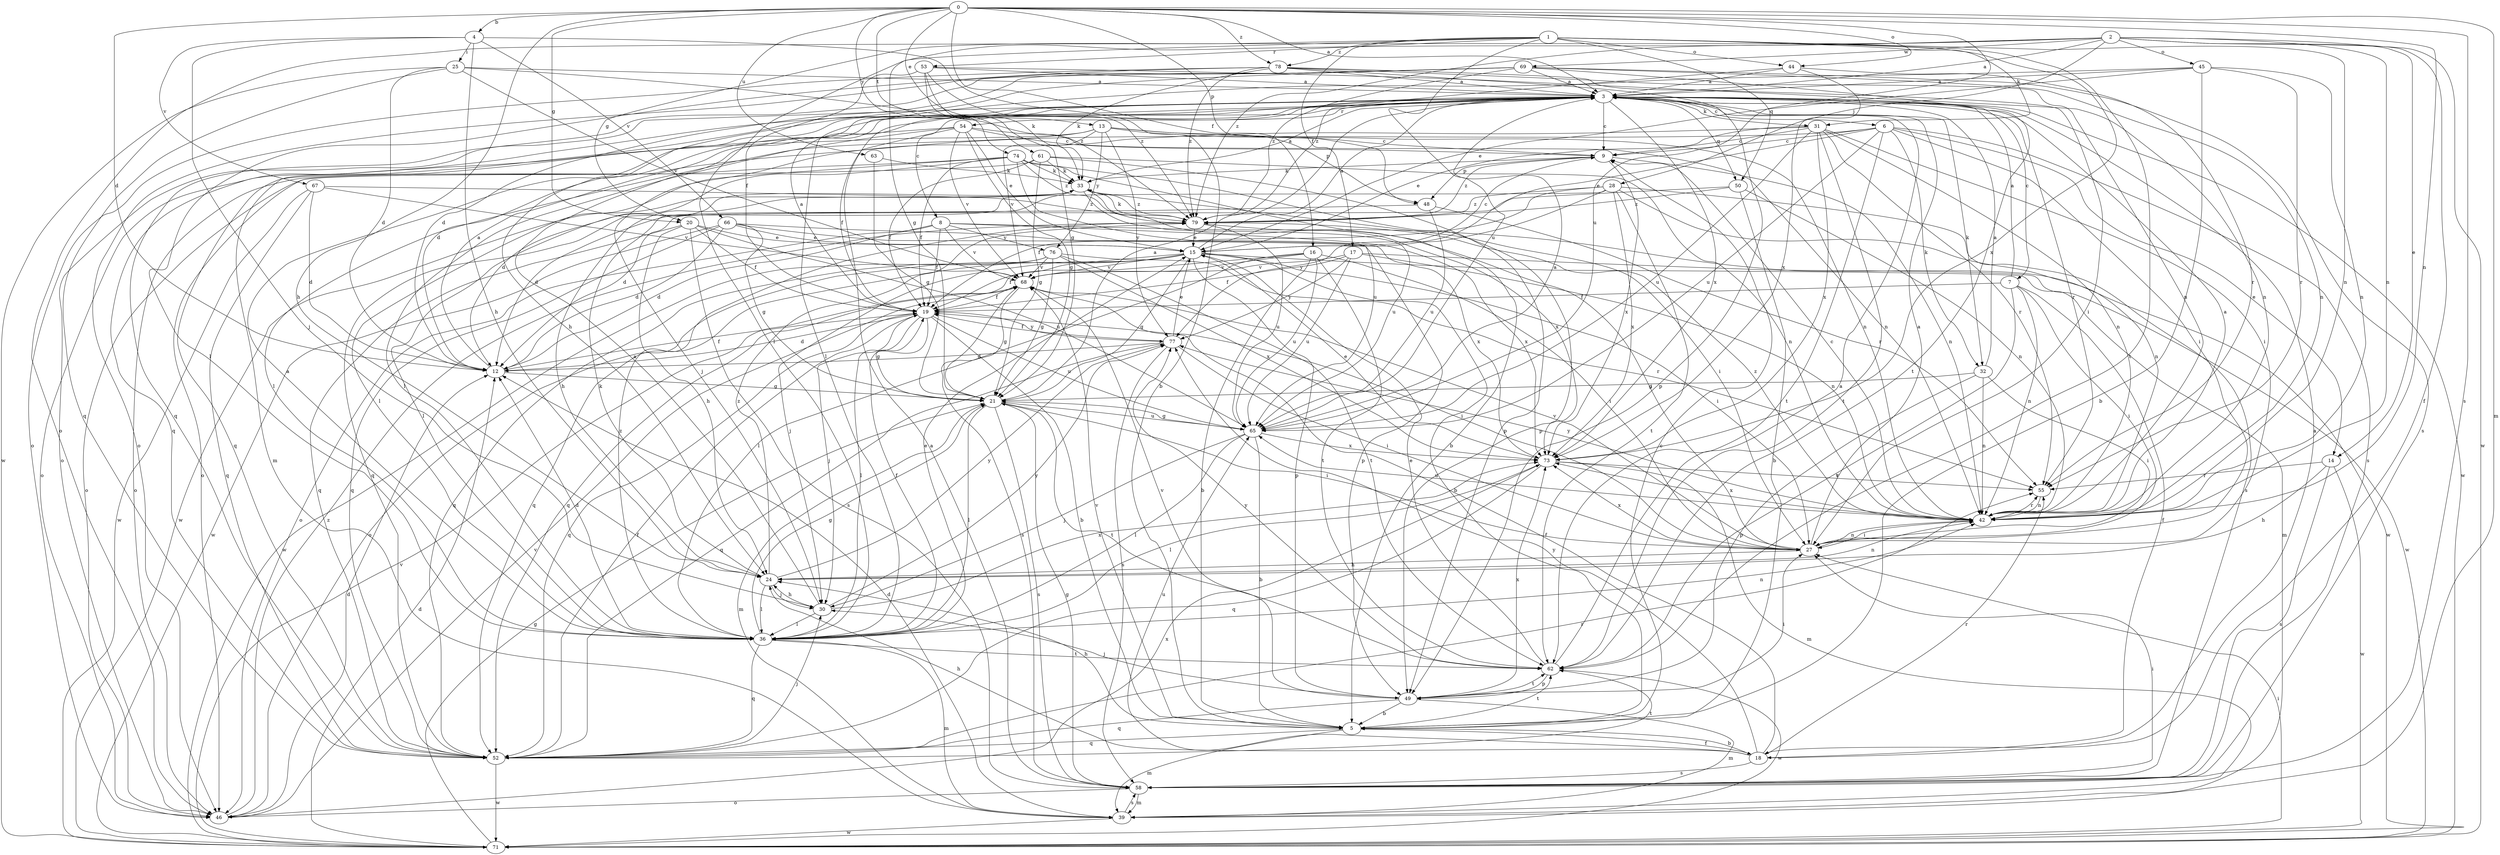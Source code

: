 strict digraph  {
0;
1;
2;
3;
4;
5;
6;
7;
8;
9;
12;
13;
14;
15;
16;
17;
18;
19;
20;
21;
24;
25;
27;
28;
30;
31;
32;
33;
36;
39;
42;
44;
45;
46;
48;
49;
50;
52;
53;
54;
55;
58;
61;
62;
63;
65;
66;
67;
68;
69;
71;
73;
74;
76;
77;
78;
79;
0 -> 3  [label=a];
0 -> 4  [label=b];
0 -> 12  [label=d];
0 -> 13  [label=e];
0 -> 16  [label=f];
0 -> 20  [label=g];
0 -> 24  [label=h];
0 -> 39  [label=m];
0 -> 42  [label=n];
0 -> 44  [label=o];
0 -> 48  [label=p];
0 -> 58  [label=s];
0 -> 61  [label=t];
0 -> 63  [label=u];
0 -> 65  [label=u];
0 -> 74  [label=y];
0 -> 78  [label=z];
1 -> 17  [label=f];
1 -> 20  [label=g];
1 -> 21  [label=g];
1 -> 31  [label=k];
1 -> 42  [label=n];
1 -> 44  [label=o];
1 -> 50  [label=q];
1 -> 53  [label=r];
1 -> 62  [label=t];
1 -> 65  [label=u];
1 -> 73  [label=x];
1 -> 78  [label=z];
2 -> 3  [label=a];
2 -> 14  [label=e];
2 -> 18  [label=f];
2 -> 28  [label=j];
2 -> 36  [label=l];
2 -> 42  [label=n];
2 -> 45  [label=o];
2 -> 46  [label=o];
2 -> 69  [label=w];
2 -> 71  [label=w];
2 -> 79  [label=z];
3 -> 6  [label=c];
3 -> 7  [label=c];
3 -> 8  [label=c];
3 -> 9  [label=c];
3 -> 12  [label=d];
3 -> 31  [label=k];
3 -> 32  [label=k];
3 -> 39  [label=m];
3 -> 46  [label=o];
3 -> 50  [label=q];
3 -> 52  [label=q];
3 -> 54  [label=r];
3 -> 55  [label=r];
3 -> 71  [label=w];
3 -> 73  [label=x];
4 -> 5  [label=b];
4 -> 24  [label=h];
4 -> 25  [label=i];
4 -> 30  [label=j];
4 -> 66  [label=v];
4 -> 67  [label=v];
5 -> 9  [label=c];
5 -> 18  [label=f];
5 -> 24  [label=h];
5 -> 39  [label=m];
5 -> 52  [label=q];
5 -> 62  [label=t];
5 -> 68  [label=v];
6 -> 9  [label=c];
6 -> 14  [label=e];
6 -> 15  [label=e];
6 -> 27  [label=i];
6 -> 32  [label=k];
6 -> 46  [label=o];
6 -> 58  [label=s];
6 -> 62  [label=t];
6 -> 65  [label=u];
7 -> 3  [label=a];
7 -> 18  [label=f];
7 -> 19  [label=f];
7 -> 27  [label=i];
7 -> 42  [label=n];
7 -> 62  [label=t];
8 -> 12  [label=d];
8 -> 19  [label=f];
8 -> 46  [label=o];
8 -> 68  [label=v];
8 -> 71  [label=w];
8 -> 73  [label=x];
8 -> 76  [label=y];
9 -> 33  [label=k];
9 -> 42  [label=n];
9 -> 48  [label=p];
9 -> 73  [label=x];
9 -> 79  [label=z];
12 -> 3  [label=a];
12 -> 19  [label=f];
12 -> 21  [label=g];
13 -> 9  [label=c];
13 -> 36  [label=l];
13 -> 42  [label=n];
13 -> 46  [label=o];
13 -> 48  [label=p];
13 -> 68  [label=v];
13 -> 76  [label=y];
13 -> 77  [label=y];
14 -> 24  [label=h];
14 -> 55  [label=r];
14 -> 58  [label=s];
14 -> 71  [label=w];
15 -> 3  [label=a];
15 -> 5  [label=b];
15 -> 9  [label=c];
15 -> 19  [label=f];
15 -> 21  [label=g];
15 -> 27  [label=i];
15 -> 30  [label=j];
15 -> 39  [label=m];
15 -> 46  [label=o];
15 -> 49  [label=p];
15 -> 52  [label=q];
15 -> 68  [label=v];
16 -> 5  [label=b];
16 -> 27  [label=i];
16 -> 36  [label=l];
16 -> 52  [label=q];
16 -> 62  [label=t];
16 -> 65  [label=u];
16 -> 68  [label=v];
17 -> 19  [label=f];
17 -> 42  [label=n];
17 -> 65  [label=u];
17 -> 68  [label=v];
17 -> 71  [label=w];
17 -> 77  [label=y];
18 -> 3  [label=a];
18 -> 5  [label=b];
18 -> 19  [label=f];
18 -> 24  [label=h];
18 -> 55  [label=r];
18 -> 58  [label=s];
18 -> 65  [label=u];
18 -> 77  [label=y];
19 -> 3  [label=a];
19 -> 5  [label=b];
19 -> 12  [label=d];
19 -> 21  [label=g];
19 -> 30  [label=j];
19 -> 36  [label=l];
19 -> 52  [label=q];
19 -> 65  [label=u];
19 -> 77  [label=y];
20 -> 15  [label=e];
20 -> 19  [label=f];
20 -> 24  [label=h];
20 -> 52  [label=q];
20 -> 58  [label=s];
20 -> 65  [label=u];
21 -> 3  [label=a];
21 -> 27  [label=i];
21 -> 36  [label=l];
21 -> 39  [label=m];
21 -> 58  [label=s];
21 -> 62  [label=t];
21 -> 65  [label=u];
24 -> 30  [label=j];
24 -> 33  [label=k];
24 -> 36  [label=l];
24 -> 42  [label=n];
24 -> 77  [label=y];
24 -> 79  [label=z];
25 -> 3  [label=a];
25 -> 12  [label=d];
25 -> 52  [label=q];
25 -> 68  [label=v];
25 -> 71  [label=w];
25 -> 79  [label=z];
27 -> 3  [label=a];
27 -> 24  [label=h];
27 -> 42  [label=n];
27 -> 68  [label=v];
27 -> 73  [label=x];
28 -> 19  [label=f];
28 -> 42  [label=n];
28 -> 52  [label=q];
28 -> 58  [label=s];
28 -> 62  [label=t];
28 -> 73  [label=x];
28 -> 77  [label=y];
28 -> 79  [label=z];
30 -> 3  [label=a];
30 -> 24  [label=h];
30 -> 36  [label=l];
30 -> 73  [label=x];
30 -> 77  [label=y];
31 -> 9  [label=c];
31 -> 15  [label=e];
31 -> 27  [label=i];
31 -> 30  [label=j];
31 -> 42  [label=n];
31 -> 55  [label=r];
31 -> 62  [label=t];
31 -> 65  [label=u];
31 -> 73  [label=x];
32 -> 3  [label=a];
32 -> 21  [label=g];
32 -> 27  [label=i];
32 -> 42  [label=n];
32 -> 49  [label=p];
33 -> 3  [label=a];
33 -> 24  [label=h];
33 -> 27  [label=i];
33 -> 36  [label=l];
33 -> 65  [label=u];
33 -> 71  [label=w];
33 -> 73  [label=x];
33 -> 79  [label=z];
36 -> 3  [label=a];
36 -> 12  [label=d];
36 -> 15  [label=e];
36 -> 19  [label=f];
36 -> 21  [label=g];
36 -> 39  [label=m];
36 -> 42  [label=n];
36 -> 52  [label=q];
36 -> 62  [label=t];
36 -> 79  [label=z];
39 -> 12  [label=d];
39 -> 58  [label=s];
39 -> 71  [label=w];
42 -> 3  [label=a];
42 -> 9  [label=c];
42 -> 27  [label=i];
42 -> 55  [label=r];
42 -> 65  [label=u];
42 -> 73  [label=x];
42 -> 77  [label=y];
42 -> 79  [label=z];
44 -> 3  [label=a];
44 -> 55  [label=r];
44 -> 73  [label=x];
44 -> 79  [label=z];
45 -> 3  [label=a];
45 -> 5  [label=b];
45 -> 15  [label=e];
45 -> 36  [label=l];
45 -> 42  [label=n];
45 -> 55  [label=r];
46 -> 12  [label=d];
46 -> 68  [label=v];
46 -> 73  [label=x];
46 -> 79  [label=z];
48 -> 12  [label=d];
48 -> 55  [label=r];
48 -> 65  [label=u];
49 -> 5  [label=b];
49 -> 27  [label=i];
49 -> 30  [label=j];
49 -> 39  [label=m];
49 -> 52  [label=q];
49 -> 62  [label=t];
49 -> 68  [label=v];
49 -> 73  [label=x];
50 -> 5  [label=b];
50 -> 12  [label=d];
50 -> 42  [label=n];
50 -> 79  [label=z];
52 -> 19  [label=f];
52 -> 30  [label=j];
52 -> 55  [label=r];
52 -> 62  [label=t];
52 -> 71  [label=w];
53 -> 3  [label=a];
53 -> 19  [label=f];
53 -> 21  [label=g];
53 -> 33  [label=k];
53 -> 42  [label=n];
53 -> 79  [label=z];
54 -> 9  [label=c];
54 -> 15  [label=e];
54 -> 19  [label=f];
54 -> 21  [label=g];
54 -> 36  [label=l];
54 -> 42  [label=n];
54 -> 52  [label=q];
54 -> 68  [label=v];
55 -> 42  [label=n];
58 -> 3  [label=a];
58 -> 21  [label=g];
58 -> 27  [label=i];
58 -> 39  [label=m];
58 -> 46  [label=o];
61 -> 19  [label=f];
61 -> 21  [label=g];
61 -> 33  [label=k];
61 -> 42  [label=n];
61 -> 46  [label=o];
61 -> 49  [label=p];
62 -> 3  [label=a];
62 -> 15  [label=e];
62 -> 49  [label=p];
62 -> 71  [label=w];
62 -> 77  [label=y];
63 -> 21  [label=g];
63 -> 33  [label=k];
65 -> 3  [label=a];
65 -> 5  [label=b];
65 -> 21  [label=g];
65 -> 30  [label=j];
65 -> 36  [label=l];
65 -> 73  [label=x];
66 -> 12  [label=d];
66 -> 15  [label=e];
66 -> 21  [label=g];
66 -> 49  [label=p];
66 -> 52  [label=q];
66 -> 71  [label=w];
66 -> 73  [label=x];
67 -> 12  [label=d];
67 -> 52  [label=q];
67 -> 68  [label=v];
67 -> 71  [label=w];
67 -> 79  [label=z];
68 -> 19  [label=f];
68 -> 21  [label=g];
68 -> 27  [label=i];
68 -> 58  [label=s];
69 -> 3  [label=a];
69 -> 12  [label=d];
69 -> 24  [label=h];
69 -> 42  [label=n];
69 -> 46  [label=o];
69 -> 52  [label=q];
69 -> 58  [label=s];
69 -> 62  [label=t];
69 -> 79  [label=z];
71 -> 12  [label=d];
71 -> 21  [label=g];
71 -> 27  [label=i];
71 -> 68  [label=v];
73 -> 15  [label=e];
73 -> 36  [label=l];
73 -> 39  [label=m];
73 -> 52  [label=q];
73 -> 55  [label=r];
74 -> 5  [label=b];
74 -> 12  [label=d];
74 -> 19  [label=f];
74 -> 33  [label=k];
74 -> 36  [label=l];
74 -> 46  [label=o];
74 -> 49  [label=p];
74 -> 65  [label=u];
74 -> 79  [label=z];
76 -> 21  [label=g];
76 -> 52  [label=q];
76 -> 55  [label=r];
76 -> 62  [label=t];
76 -> 68  [label=v];
76 -> 71  [label=w];
76 -> 73  [label=x];
77 -> 12  [label=d];
77 -> 15  [label=e];
77 -> 19  [label=f];
77 -> 27  [label=i];
77 -> 52  [label=q];
77 -> 58  [label=s];
78 -> 3  [label=a];
78 -> 27  [label=i];
78 -> 33  [label=k];
78 -> 36  [label=l];
78 -> 42  [label=n];
78 -> 46  [label=o];
78 -> 49  [label=p];
78 -> 79  [label=z];
79 -> 15  [label=e];
79 -> 27  [label=i];
79 -> 33  [label=k];
79 -> 65  [label=u];
}
